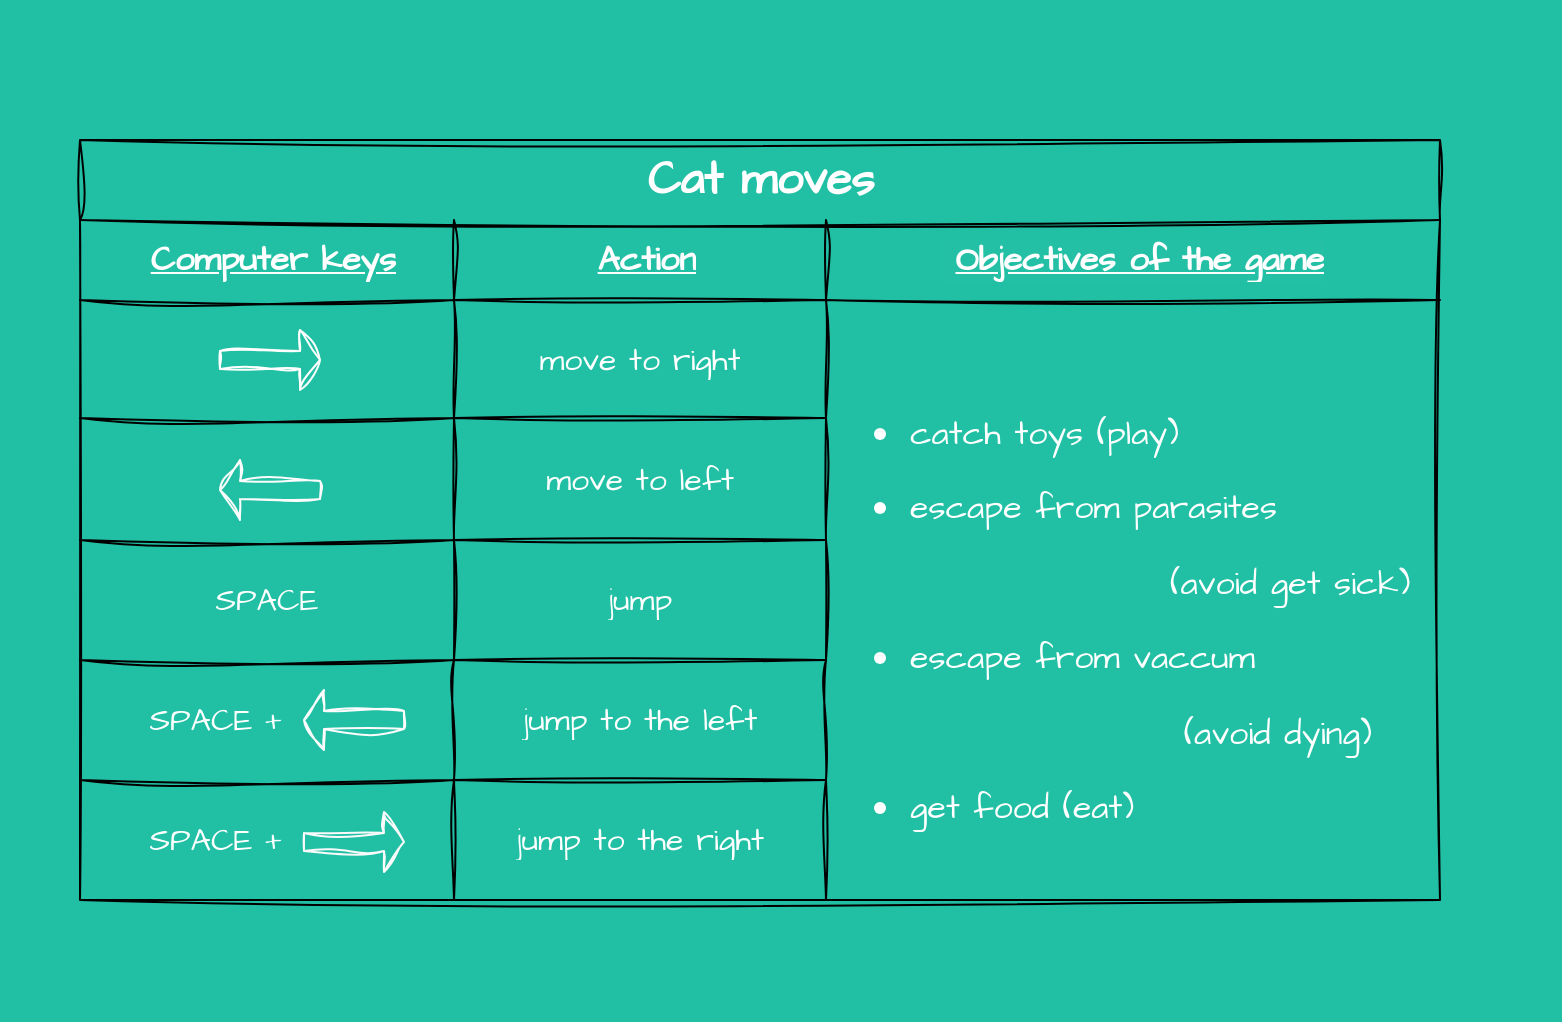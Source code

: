 <mxfile version="21.6.5" type="device">
  <diagram name="Página-1" id="AfMmKkmQDejobn5psjRK">
    <mxGraphModel dx="928" dy="486" grid="1" gridSize="10" guides="1" tooltips="1" connect="1" arrows="1" fold="1" page="1" pageScale="1" pageWidth="827" pageHeight="1169" background="#21c0a5" math="0" shadow="0">
      <root>
        <mxCell id="0" />
        <mxCell id="1" parent="0" />
        <mxCell id="6fbkypTu9VrBJ1vaU0E5-16" value="Cat moves" style="shape=table;startSize=40;container=1;collapsible=0;childLayout=tableLayout;strokeColor=default;fontSize=23;sketch=1;hachureGap=4;jiggle=2;curveFitting=1;fontFamily=Architects Daughter;fontSource=https%3A%2F%2Ffonts.googleapis.com%2Fcss%3Ffamily%3DArchitects%2BDaughter;fontStyle=1;labelBackgroundColor=none;html=1;labelBorderColor=none;fillColor=none;fontColor=#FFFFFF;" parent="1" vertex="1">
          <mxGeometry x="80" y="120" width="680" height="380.0" as="geometry" />
        </mxCell>
        <mxCell id="hICDb3jD_uFlhBEh_h6F-1" style="shape=tableRow;horizontal=0;startSize=0;swimlaneHead=0;swimlaneBody=0;strokeColor=inherit;top=0;left=0;bottom=0;right=0;collapsible=0;dropTarget=0;fillColor=none;points=[[0,0.5],[1,0.5]];portConstraint=eastwest;fontSize=16;sketch=1;hachureGap=4;jiggle=2;curveFitting=1;fontFamily=Architects Daughter;fontSource=https%3A%2F%2Ffonts.googleapis.com%2Fcss%3Ffamily%3DArchitects%2BDaughter;fontColor=#FFFFFF;" vertex="1" parent="6fbkypTu9VrBJ1vaU0E5-16">
          <mxGeometry y="40" width="680" height="40" as="geometry" />
        </mxCell>
        <mxCell id="hICDb3jD_uFlhBEh_h6F-2" value="&amp;nbsp;&lt;b style=&quot;border-color: var(--border-color); font-size: 17px;&quot;&gt;&lt;u style=&quot;border-color: var(--border-color);&quot;&gt;Computer keys&lt;/u&gt;&lt;/b&gt;" style="shape=partialRectangle;html=1;whiteSpace=wrap;connectable=0;strokeColor=inherit;overflow=hidden;fillColor=none;top=0;left=0;bottom=0;right=0;pointerEvents=1;fontSize=16;sketch=1;hachureGap=4;jiggle=2;curveFitting=1;fontFamily=Architects Daughter;fontSource=https%3A%2F%2Ffonts.googleapis.com%2Fcss%3Ffamily%3DArchitects%2BDaughter;fontColor=#FFFFFF;" vertex="1" parent="hICDb3jD_uFlhBEh_h6F-1">
          <mxGeometry width="187" height="40" as="geometry">
            <mxRectangle width="187" height="40" as="alternateBounds" />
          </mxGeometry>
        </mxCell>
        <mxCell id="hICDb3jD_uFlhBEh_h6F-3" value="&lt;span style=&quot;background-color: rgb(33, 192, 165);&quot;&gt;&lt;span style=&quot;border-color: var(--border-color); font-family: &amp;quot;Architects Daughter&amp;quot;; font-style: normal; font-variant-ligatures: normal; font-variant-caps: normal; font-weight: 400; letter-spacing: normal; orphans: 2; text-align: center; text-indent: 0px; text-transform: none; widows: 2; word-spacing: 0px; -webkit-text-stroke-width: 0px; text-decoration-thickness: initial; text-decoration-style: initial; text-decoration-color: initial; font-size: 17px; float: none; display: inline !important;&quot;&gt;&lt;span style=&quot;border-color: var(--border-color);&quot;&gt;&amp;nbsp;&lt;/span&gt;&lt;/span&gt;&lt;b style=&quot;border-color: var(--border-color); font-family: &amp;quot;Architects Daughter&amp;quot;; font-style: normal; font-variant-ligatures: normal; font-variant-caps: normal; letter-spacing: normal; orphans: 2; text-align: center; text-indent: 0px; text-transform: none; widows: 2; word-spacing: 0px; -webkit-text-stroke-width: 0px; text-decoration-thickness: initial; text-decoration-style: initial; text-decoration-color: initial; font-size: 17px;&quot;&gt;&lt;u style=&quot;border-color: var(--border-color);&quot;&gt;Action&lt;/u&gt;&lt;/b&gt;&lt;/span&gt;" style="shape=partialRectangle;html=1;whiteSpace=wrap;connectable=0;strokeColor=inherit;overflow=hidden;fillColor=none;top=0;left=0;bottom=0;right=0;pointerEvents=1;fontSize=16;sketch=1;hachureGap=4;jiggle=2;curveFitting=1;fontFamily=Architects Daughter;fontSource=https%3A%2F%2Ffonts.googleapis.com%2Fcss%3Ffamily%3DArchitects%2BDaughter;fontColor=#FFFFFF;" vertex="1" parent="hICDb3jD_uFlhBEh_h6F-1">
          <mxGeometry x="187" width="186" height="40" as="geometry">
            <mxRectangle width="186" height="40" as="alternateBounds" />
          </mxGeometry>
        </mxCell>
        <mxCell id="hICDb3jD_uFlhBEh_h6F-4" value="&lt;span style=&quot;background-color: rgb(36, 192, 166);&quot;&gt;&lt;span style=&quot;font-family: &amp;quot;Architects Daughter&amp;quot;; font-size: 17px; font-style: normal; font-variant-ligatures: normal; font-variant-caps: normal; font-weight: 400; letter-spacing: normal; orphans: 2; text-indent: 0px; text-transform: none; widows: 2; word-spacing: 0px; -webkit-text-stroke-width: 0px; text-decoration-thickness: initial; text-decoration-style: initial; text-decoration-color: initial; float: none; display: inline !important;&quot;&gt;&amp;nbsp;&lt;/span&gt;&lt;b style=&quot;border-color: var(--border-color); font-family: &amp;quot;Architects Daughter&amp;quot;; font-size: 17px; font-style: normal; font-variant-ligatures: normal; font-variant-caps: normal; letter-spacing: normal; orphans: 2; text-indent: 0px; text-transform: none; widows: 2; word-spacing: 0px; -webkit-text-stroke-width: 0px; text-decoration-thickness: initial; text-decoration-style: initial; text-decoration-color: initial;&quot;&gt;&lt;u style=&quot;border-color: var(--border-color);&quot;&gt;Objectives of the game&lt;/u&gt;&lt;/b&gt;&lt;/span&gt;" style="shape=partialRectangle;html=1;whiteSpace=wrap;connectable=0;strokeColor=inherit;overflow=hidden;fillColor=none;top=0;left=0;bottom=0;right=0;pointerEvents=1;fontSize=16;sketch=1;hachureGap=4;jiggle=2;curveFitting=1;fontFamily=Architects Daughter;fontSource=https%3A%2F%2Ffonts.googleapis.com%2Fcss%3Ffamily%3DArchitects%2BDaughter;align=center;fontColor=#FFFFFF;" vertex="1" parent="hICDb3jD_uFlhBEh_h6F-1">
          <mxGeometry x="373" width="307" height="40" as="geometry">
            <mxRectangle width="307" height="40" as="alternateBounds" />
          </mxGeometry>
        </mxCell>
        <mxCell id="6fbkypTu9VrBJ1vaU0E5-17" value="" style="shape=tableRow;horizontal=0;startSize=0;swimlaneHead=0;swimlaneBody=0;strokeColor=inherit;top=0;left=0;bottom=0;right=0;collapsible=0;dropTarget=0;fillColor=none;points=[[0,0.5],[1,0.5]];portConstraint=eastwest;fontSize=16;sketch=1;hachureGap=4;jiggle=2;curveFitting=1;fontFamily=Architects Daughter;fontSource=https%3A%2F%2Ffonts.googleapis.com%2Fcss%3Ffamily%3DArchitects%2BDaughter;fontColor=#FFFFFF;" parent="6fbkypTu9VrBJ1vaU0E5-16" vertex="1">
          <mxGeometry y="80" width="680" height="59" as="geometry" />
        </mxCell>
        <mxCell id="6fbkypTu9VrBJ1vaU0E5-18" value="" style="shape=partialRectangle;html=1;whiteSpace=wrap;connectable=0;strokeColor=inherit;overflow=hidden;fillColor=none;top=0;left=0;bottom=0;right=0;pointerEvents=1;fontSize=16;sketch=1;hachureGap=4;jiggle=2;curveFitting=1;fontFamily=Architects Daughter;fontSource=https%3A%2F%2Ffonts.googleapis.com%2Fcss%3Ffamily%3DArchitects%2BDaughter;fontColor=#FFFFFF;" parent="6fbkypTu9VrBJ1vaU0E5-17" vertex="1">
          <mxGeometry width="187" height="59" as="geometry">
            <mxRectangle width="187" height="59" as="alternateBounds" />
          </mxGeometry>
        </mxCell>
        <mxCell id="6fbkypTu9VrBJ1vaU0E5-19" value="move to right" style="shape=partialRectangle;html=1;whiteSpace=wrap;connectable=0;strokeColor=inherit;overflow=hidden;fillColor=none;top=0;left=0;bottom=0;right=0;pointerEvents=1;fontSize=16;sketch=1;hachureGap=4;jiggle=2;curveFitting=1;fontFamily=Architects Daughter;fontSource=https%3A%2F%2Ffonts.googleapis.com%2Fcss%3Ffamily%3DArchitects%2BDaughter;fontColor=#FFFFFF;" parent="6fbkypTu9VrBJ1vaU0E5-17" vertex="1">
          <mxGeometry x="187" width="186" height="59" as="geometry">
            <mxRectangle width="186" height="59" as="alternateBounds" />
          </mxGeometry>
        </mxCell>
        <mxCell id="6fbkypTu9VrBJ1vaU0E5-20" value="&lt;blockquote style=&quot;margin: 0 0 0 40px; border: none; padding: 0px;&quot;&gt;&lt;/blockquote&gt;&lt;span style=&quot;font-size: 17px;&quot;&gt;&amp;nbsp;&amp;nbsp;&lt;br&gt;&lt;ul&gt;&lt;li&gt;&lt;span style=&quot;background-color: initial; font-size: 17px;&quot;&gt;catch toys (play)&lt;/span&gt;&lt;/li&gt;&lt;/ul&gt;&lt;/span&gt;&lt;ul style=&quot;font-size: 17px;&quot;&gt;&lt;li&gt;&lt;span style=&quot;background-color: initial;&quot;&gt;escape from parasites&lt;/span&gt;&lt;/li&gt;&lt;/ul&gt;&lt;span style=&quot;font-size: 17px; background-color: initial;&quot;&gt;&lt;span style=&quot;&quot;&gt;&lt;span style=&quot;white-space: pre;&quot;&gt;&amp;nbsp;&amp;nbsp;&amp;nbsp;&amp;nbsp;&lt;/span&gt;&lt;/span&gt;&lt;span style=&quot;&quot;&gt;&lt;span style=&quot;white-space: pre;&quot;&gt;&amp;nbsp;&amp;nbsp;&amp;nbsp;&amp;nbsp;&lt;/span&gt;&lt;/span&gt;&lt;span style=&quot;&quot;&gt;&lt;span style=&quot;white-space: pre;&quot;&gt;&amp;nbsp;&amp;nbsp;&amp;nbsp;&lt;span style=&quot;white-space: pre;&quot;&gt;&#x9;&lt;/span&gt;&lt;span style=&quot;white-space: pre;&quot;&gt;&#x9;&lt;/span&gt;&amp;nbsp;&lt;/span&gt;&lt;/span&gt;(avoid get sick)&lt;/span&gt;&lt;span style=&quot;font-size: 17px;&quot;&gt;&lt;br&gt;&lt;ul&gt;&lt;li&gt;&lt;span style=&quot;background-color: initial; font-size: 17px;&quot;&gt;escape from vaccum&lt;/span&gt;&lt;/li&gt;&lt;/ul&gt;&lt;/span&gt;&lt;span style=&quot;background-color: initial; font-size: 17px; white-space: pre;&quot;&gt;&amp;nbsp;&lt;span style=&quot;white-space: pre;&quot;&gt;&#x9;&lt;/span&gt;&lt;span style=&quot;white-space: pre;&quot;&gt;&#x9;&lt;/span&gt;&amp;nbsp;&amp;nbsp;&amp;nbsp;&lt;/span&gt;&lt;span style=&quot;background-color: initial; font-size: 17px; border-color: var(--border-color);&quot;&gt;&lt;span style=&quot;white-space: pre;&quot;&gt;&amp;nbsp;&amp;nbsp;&amp;nbsp;&amp;nbsp;&lt;/span&gt;&lt;/span&gt;&lt;span style=&quot;background-color: initial; font-size: 17px; border-color: var(--border-color);&quot;&gt;&lt;span style=&quot;white-space: pre;&quot;&gt;&amp;nbsp;&amp;nbsp;&amp;nbsp;&lt;/span&gt;&lt;/span&gt;&lt;span style=&quot;background-color: initial; font-size: 17px;&quot;&gt;(avoid dying)&lt;/span&gt;&lt;span style=&quot;font-size: 17px;&quot;&gt;&lt;br&gt;&lt;/span&gt;&lt;ul style=&quot;font-size: 17px;&quot;&gt;&lt;li&gt;&lt;span style=&quot;background-color: initial;&quot;&gt;get food (eat)&lt;/span&gt;&lt;/li&gt;&lt;/ul&gt;&lt;blockquote style=&quot;margin: 0 0 0 40px; border: none; padding: 0px;&quot;&gt;&lt;/blockquote&gt;&lt;blockquote style=&quot;margin: 0 0 0 40px; border: none; padding: 0px;&quot;&gt;&lt;/blockquote&gt;" style="shape=partialRectangle;html=1;whiteSpace=wrap;connectable=0;strokeColor=inherit;overflow=hidden;fillColor=none;top=0;left=0;bottom=0;right=0;pointerEvents=1;fontSize=16;sketch=1;hachureGap=4;jiggle=2;curveFitting=1;fontFamily=Architects Daughter;fontSource=https%3A%2F%2Ffonts.googleapis.com%2Fcss%3Ffamily%3DArchitects%2BDaughter;align=left;rowspan=5;colspan=1;fontColor=#FFFFFF;" parent="6fbkypTu9VrBJ1vaU0E5-17" vertex="1">
          <mxGeometry x="373" width="307" height="300" as="geometry">
            <mxRectangle width="307" height="59" as="alternateBounds" />
          </mxGeometry>
        </mxCell>
        <mxCell id="6fbkypTu9VrBJ1vaU0E5-21" value="" style="shape=tableRow;horizontal=0;startSize=0;swimlaneHead=0;swimlaneBody=0;strokeColor=inherit;top=0;left=0;bottom=0;right=0;collapsible=0;dropTarget=0;fillColor=none;points=[[0,0.5],[1,0.5]];portConstraint=eastwest;fontSize=16;sketch=1;hachureGap=4;jiggle=2;curveFitting=1;fontFamily=Architects Daughter;fontSource=https%3A%2F%2Ffonts.googleapis.com%2Fcss%3Ffamily%3DArchitects%2BDaughter;fontColor=#FFFFFF;" parent="6fbkypTu9VrBJ1vaU0E5-16" vertex="1">
          <mxGeometry y="139" width="680" height="61" as="geometry" />
        </mxCell>
        <mxCell id="6fbkypTu9VrBJ1vaU0E5-22" value="" style="shape=partialRectangle;html=1;whiteSpace=wrap;connectable=0;strokeColor=inherit;overflow=hidden;fillColor=none;top=0;left=0;bottom=0;right=0;pointerEvents=1;fontSize=16;sketch=1;hachureGap=4;jiggle=2;curveFitting=1;fontFamily=Architects Daughter;fontSource=https%3A%2F%2Ffonts.googleapis.com%2Fcss%3Ffamily%3DArchitects%2BDaughter;fontColor=#FFFFFF;" parent="6fbkypTu9VrBJ1vaU0E5-21" vertex="1">
          <mxGeometry width="187" height="61" as="geometry">
            <mxRectangle width="187" height="61" as="alternateBounds" />
          </mxGeometry>
        </mxCell>
        <mxCell id="6fbkypTu9VrBJ1vaU0E5-23" value="move to left" style="shape=partialRectangle;html=1;whiteSpace=wrap;connectable=0;strokeColor=inherit;overflow=hidden;fillColor=none;top=0;left=0;bottom=0;right=0;pointerEvents=1;fontSize=16;sketch=1;hachureGap=4;jiggle=2;curveFitting=1;fontFamily=Architects Daughter;fontSource=https%3A%2F%2Ffonts.googleapis.com%2Fcss%3Ffamily%3DArchitects%2BDaughter;fontColor=#FFFFFF;" parent="6fbkypTu9VrBJ1vaU0E5-21" vertex="1">
          <mxGeometry x="187" width="186" height="61" as="geometry">
            <mxRectangle width="186" height="61" as="alternateBounds" />
          </mxGeometry>
        </mxCell>
        <mxCell id="6fbkypTu9VrBJ1vaU0E5-24" value="" style="shape=partialRectangle;html=1;connectable=0;strokeColor=default;overflow=hidden;fillColor=none;top=0;left=0;bottom=0;right=0;pointerEvents=1;fontSize=16;sketch=1;hachureGap=4;jiggle=2;curveFitting=1;fontFamily=Architects Daughter;fontSource=https%3A%2F%2Ffonts.googleapis.com%2Fcss%3Ffamily%3DArchitects%2BDaughter;whiteSpace=wrap;" parent="6fbkypTu9VrBJ1vaU0E5-21" vertex="1" visible="0">
          <mxGeometry x="373" width="307" height="61" as="geometry">
            <mxRectangle width="307" height="61" as="alternateBounds" />
          </mxGeometry>
        </mxCell>
        <mxCell id="6fbkypTu9VrBJ1vaU0E5-53" value="" style="shape=tableRow;horizontal=0;startSize=0;swimlaneHead=0;swimlaneBody=0;strokeColor=inherit;top=0;left=0;bottom=0;right=0;collapsible=0;dropTarget=0;fillColor=none;points=[[0,0.5],[1,0.5]];portConstraint=eastwest;fontSize=16;sketch=1;hachureGap=4;jiggle=2;curveFitting=1;fontFamily=Architects Daughter;fontSource=https%3A%2F%2Ffonts.googleapis.com%2Fcss%3Ffamily%3DArchitects%2BDaughter;fontColor=#FFFFFF;" parent="6fbkypTu9VrBJ1vaU0E5-16" vertex="1">
          <mxGeometry y="200" width="680" height="60" as="geometry" />
        </mxCell>
        <mxCell id="6fbkypTu9VrBJ1vaU0E5-54" value="SPACE" style="shape=partialRectangle;html=1;whiteSpace=wrap;connectable=0;strokeColor=inherit;overflow=hidden;fillColor=none;top=0;left=0;bottom=0;right=0;pointerEvents=1;fontSize=16;sketch=1;hachureGap=4;jiggle=2;curveFitting=1;fontFamily=Architects Daughter;fontSource=https%3A%2F%2Ffonts.googleapis.com%2Fcss%3Ffamily%3DArchitects%2BDaughter;fontColor=#FFFFFF;" parent="6fbkypTu9VrBJ1vaU0E5-53" vertex="1">
          <mxGeometry width="187" height="60" as="geometry">
            <mxRectangle width="187" height="60" as="alternateBounds" />
          </mxGeometry>
        </mxCell>
        <mxCell id="6fbkypTu9VrBJ1vaU0E5-55" value="jump" style="shape=partialRectangle;html=1;whiteSpace=wrap;connectable=0;strokeColor=inherit;overflow=hidden;fillColor=none;top=0;left=0;bottom=0;right=0;pointerEvents=1;fontSize=16;sketch=1;hachureGap=4;jiggle=2;curveFitting=1;fontFamily=Architects Daughter;fontSource=https%3A%2F%2Ffonts.googleapis.com%2Fcss%3Ffamily%3DArchitects%2BDaughter;fontColor=#FFFFFF;" parent="6fbkypTu9VrBJ1vaU0E5-53" vertex="1">
          <mxGeometry x="187" width="186" height="60" as="geometry">
            <mxRectangle width="186" height="60" as="alternateBounds" />
          </mxGeometry>
        </mxCell>
        <mxCell id="6fbkypTu9VrBJ1vaU0E5-56" value="" style="shape=partialRectangle;html=1;whiteSpace=wrap;connectable=0;strokeColor=inherit;overflow=hidden;fillColor=none;top=0;left=0;bottom=0;right=0;pointerEvents=1;fontSize=16;sketch=1;hachureGap=4;jiggle=2;curveFitting=1;fontFamily=Architects Daughter;fontSource=https%3A%2F%2Ffonts.googleapis.com%2Fcss%3Ffamily%3DArchitects%2BDaughter;" parent="6fbkypTu9VrBJ1vaU0E5-53" vertex="1" visible="0">
          <mxGeometry x="373" width="307" height="60" as="geometry">
            <mxRectangle width="307" height="60" as="alternateBounds" />
          </mxGeometry>
        </mxCell>
        <mxCell id="6fbkypTu9VrBJ1vaU0E5-61" value="" style="shape=tableRow;horizontal=0;startSize=0;swimlaneHead=0;swimlaneBody=0;strokeColor=inherit;top=0;left=0;bottom=0;right=0;collapsible=0;dropTarget=0;fillColor=none;points=[[0,0.5],[1,0.5]];portConstraint=eastwest;fontSize=16;sketch=1;hachureGap=4;jiggle=2;curveFitting=1;fontFamily=Architects Daughter;fontSource=https%3A%2F%2Ffonts.googleapis.com%2Fcss%3Ffamily%3DArchitects%2BDaughter;fontColor=#FFFFFF;" parent="6fbkypTu9VrBJ1vaU0E5-16" vertex="1">
          <mxGeometry y="260" width="680" height="60" as="geometry" />
        </mxCell>
        <mxCell id="6fbkypTu9VrBJ1vaU0E5-62" value="SPACE +&amp;nbsp; &amp;nbsp; &amp;nbsp; &amp;nbsp;&amp;nbsp;" style="shape=partialRectangle;html=1;whiteSpace=wrap;connectable=0;strokeColor=inherit;overflow=hidden;fillColor=none;top=0;left=0;bottom=0;right=0;pointerEvents=1;fontSize=16;sketch=1;hachureGap=4;jiggle=2;curveFitting=1;fontFamily=Architects Daughter;fontSource=https%3A%2F%2Ffonts.googleapis.com%2Fcss%3Ffamily%3DArchitects%2BDaughter;fontColor=#FFFFFF;" parent="6fbkypTu9VrBJ1vaU0E5-61" vertex="1">
          <mxGeometry width="187" height="60" as="geometry">
            <mxRectangle width="187" height="60" as="alternateBounds" />
          </mxGeometry>
        </mxCell>
        <mxCell id="6fbkypTu9VrBJ1vaU0E5-63" value="jump to the left" style="shape=partialRectangle;html=1;whiteSpace=wrap;connectable=0;strokeColor=inherit;overflow=hidden;fillColor=none;top=0;left=0;bottom=0;right=0;pointerEvents=1;fontSize=16;sketch=1;hachureGap=4;jiggle=2;curveFitting=1;fontFamily=Architects Daughter;fontSource=https%3A%2F%2Ffonts.googleapis.com%2Fcss%3Ffamily%3DArchitects%2BDaughter;fontColor=#FFFFFF;" parent="6fbkypTu9VrBJ1vaU0E5-61" vertex="1">
          <mxGeometry x="187" width="186" height="60" as="geometry">
            <mxRectangle width="186" height="60" as="alternateBounds" />
          </mxGeometry>
        </mxCell>
        <mxCell id="6fbkypTu9VrBJ1vaU0E5-64" value="" style="shape=partialRectangle;html=1;whiteSpace=wrap;connectable=0;strokeColor=inherit;overflow=hidden;fillColor=none;top=0;left=0;bottom=0;right=0;pointerEvents=1;fontSize=16;sketch=1;hachureGap=4;jiggle=2;curveFitting=1;fontFamily=Architects Daughter;fontSource=https%3A%2F%2Ffonts.googleapis.com%2Fcss%3Ffamily%3DArchitects%2BDaughter;" parent="6fbkypTu9VrBJ1vaU0E5-61" vertex="1" visible="0">
          <mxGeometry x="373" width="307" height="60" as="geometry">
            <mxRectangle width="307" height="60" as="alternateBounds" />
          </mxGeometry>
        </mxCell>
        <mxCell id="6fbkypTu9VrBJ1vaU0E5-57" value="" style="shape=tableRow;horizontal=0;startSize=0;swimlaneHead=0;swimlaneBody=0;strokeColor=inherit;top=0;left=0;bottom=0;right=0;collapsible=0;dropTarget=0;fillColor=none;points=[[0,0.5],[1,0.5]];portConstraint=eastwest;fontSize=16;sketch=1;hachureGap=4;jiggle=2;curveFitting=1;fontFamily=Architects Daughter;fontSource=https%3A%2F%2Ffonts.googleapis.com%2Fcss%3Ffamily%3DArchitects%2BDaughter;fontColor=#FFFFFF;" parent="6fbkypTu9VrBJ1vaU0E5-16" vertex="1">
          <mxGeometry y="320" width="680" height="60" as="geometry" />
        </mxCell>
        <mxCell id="6fbkypTu9VrBJ1vaU0E5-58" value="SPACE +&amp;nbsp; &amp;nbsp; &amp;nbsp; &amp;nbsp;&amp;nbsp;" style="shape=partialRectangle;html=1;whiteSpace=wrap;connectable=0;strokeColor=inherit;overflow=hidden;fillColor=none;top=0;left=0;bottom=0;right=0;pointerEvents=1;fontSize=16;sketch=1;hachureGap=4;jiggle=2;curveFitting=1;fontFamily=Architects Daughter;fontSource=https%3A%2F%2Ffonts.googleapis.com%2Fcss%3Ffamily%3DArchitects%2BDaughter;fontColor=#FFFFFF;" parent="6fbkypTu9VrBJ1vaU0E5-57" vertex="1">
          <mxGeometry width="187" height="60" as="geometry">
            <mxRectangle width="187" height="60" as="alternateBounds" />
          </mxGeometry>
        </mxCell>
        <mxCell id="6fbkypTu9VrBJ1vaU0E5-59" value="jump to the right" style="shape=partialRectangle;html=1;whiteSpace=wrap;connectable=0;strokeColor=inherit;overflow=hidden;fillColor=none;top=0;left=0;bottom=0;right=0;pointerEvents=1;fontSize=16;sketch=1;hachureGap=4;jiggle=2;curveFitting=1;fontFamily=Architects Daughter;fontSource=https%3A%2F%2Ffonts.googleapis.com%2Fcss%3Ffamily%3DArchitects%2BDaughter;fontColor=#FFFFFF;" parent="6fbkypTu9VrBJ1vaU0E5-57" vertex="1">
          <mxGeometry x="187" width="186" height="60" as="geometry">
            <mxRectangle width="186" height="60" as="alternateBounds" />
          </mxGeometry>
        </mxCell>
        <mxCell id="6fbkypTu9VrBJ1vaU0E5-60" value="" style="shape=partialRectangle;html=1;whiteSpace=wrap;connectable=0;strokeColor=inherit;overflow=hidden;fillColor=none;top=0;left=0;bottom=0;right=0;pointerEvents=1;fontSize=16;sketch=1;hachureGap=4;jiggle=2;curveFitting=1;fontFamily=Architects Daughter;fontSource=https%3A%2F%2Ffonts.googleapis.com%2Fcss%3Ffamily%3DArchitects%2BDaughter;" parent="6fbkypTu9VrBJ1vaU0E5-57" vertex="1" visible="0">
          <mxGeometry x="373" width="307" height="60" as="geometry">
            <mxRectangle width="307" height="60" as="alternateBounds" />
          </mxGeometry>
        </mxCell>
        <mxCell id="HIUNtHQXh7yiTNTPevFz-47" value="&lt;h1&gt;&lt;br&gt;&lt;/h1&gt;" style="text;html=1;strokeColor=none;fillColor=none;spacing=5;spacingTop=-20;whiteSpace=wrap;overflow=hidden;rounded=0;fontSize=20;fontFamily=Architects Daughter;align=center;" parent="1" vertex="1">
          <mxGeometry x="40" y="60" width="190" height="120" as="geometry" />
        </mxCell>
        <mxCell id="6fbkypTu9VrBJ1vaU0E5-15" value="" style="shape=singleArrow;whiteSpace=wrap;html=1;sketch=1;hachureGap=4;jiggle=2;curveFitting=1;fontFamily=Architects Daughter;fontSource=https%3A%2F%2Ffonts.googleapis.com%2Fcss%3Ffamily%3DArchitects%2BDaughter;fontSize=20;fillColor=none;fontColor=#FFFFFF;strokeColor=#ffffff;" parent="1" vertex="1">
          <mxGeometry x="150" y="215" width="50" height="30" as="geometry" />
        </mxCell>
        <mxCell id="6fbkypTu9VrBJ1vaU0E5-30" value="" style="shape=singleArrow;direction=west;whiteSpace=wrap;html=1;sketch=1;hachureGap=4;jiggle=2;curveFitting=1;fontFamily=Architects Daughter;fontSource=https%3A%2F%2Ffonts.googleapis.com%2Fcss%3Ffamily%3DArchitects%2BDaughter;fontSize=20;fillColor=none;fontColor=#FFFFFF;strokeColor=#fcfcfc;" parent="1" vertex="1">
          <mxGeometry x="150" y="280" width="50" height="30" as="geometry" />
        </mxCell>
        <mxCell id="6fbkypTu9VrBJ1vaU0E5-52" value="&lt;h1&gt;&lt;br&gt;&lt;/h1&gt;" style="text;html=1;strokeColor=none;fillColor=none;spacing=5;spacingTop=-20;whiteSpace=wrap;overflow=hidden;rounded=0;fontSize=20;fontFamily=Architects Daughter;align=center;" parent="1" vertex="1">
          <mxGeometry x="630" y="440" width="190" height="120" as="geometry" />
        </mxCell>
        <mxCell id="6fbkypTu9VrBJ1vaU0E5-65" value="" style="shape=singleArrow;direction=west;whiteSpace=wrap;html=1;sketch=1;hachureGap=4;jiggle=2;curveFitting=1;fontFamily=Architects Daughter;fontSource=https%3A%2F%2Ffonts.googleapis.com%2Fcss%3Ffamily%3DArchitects%2BDaughter;fontSize=20;fillColor=none;fontColor=#FFFFFF;strokeColor=#fcfcfc;" parent="1" vertex="1">
          <mxGeometry x="192" y="395" width="50" height="30" as="geometry" />
        </mxCell>
        <mxCell id="6fbkypTu9VrBJ1vaU0E5-66" value="" style="shape=singleArrow;whiteSpace=wrap;html=1;sketch=1;hachureGap=4;jiggle=2;curveFitting=1;fontFamily=Architects Daughter;fontSource=https%3A%2F%2Ffonts.googleapis.com%2Fcss%3Ffamily%3DArchitects%2BDaughter;fontSize=20;fillColor=none;fontColor=#FFFFFF;strokeColor=#fafafa;" parent="1" vertex="1">
          <mxGeometry x="192" y="456" width="50" height="30" as="geometry" />
        </mxCell>
      </root>
    </mxGraphModel>
  </diagram>
</mxfile>
